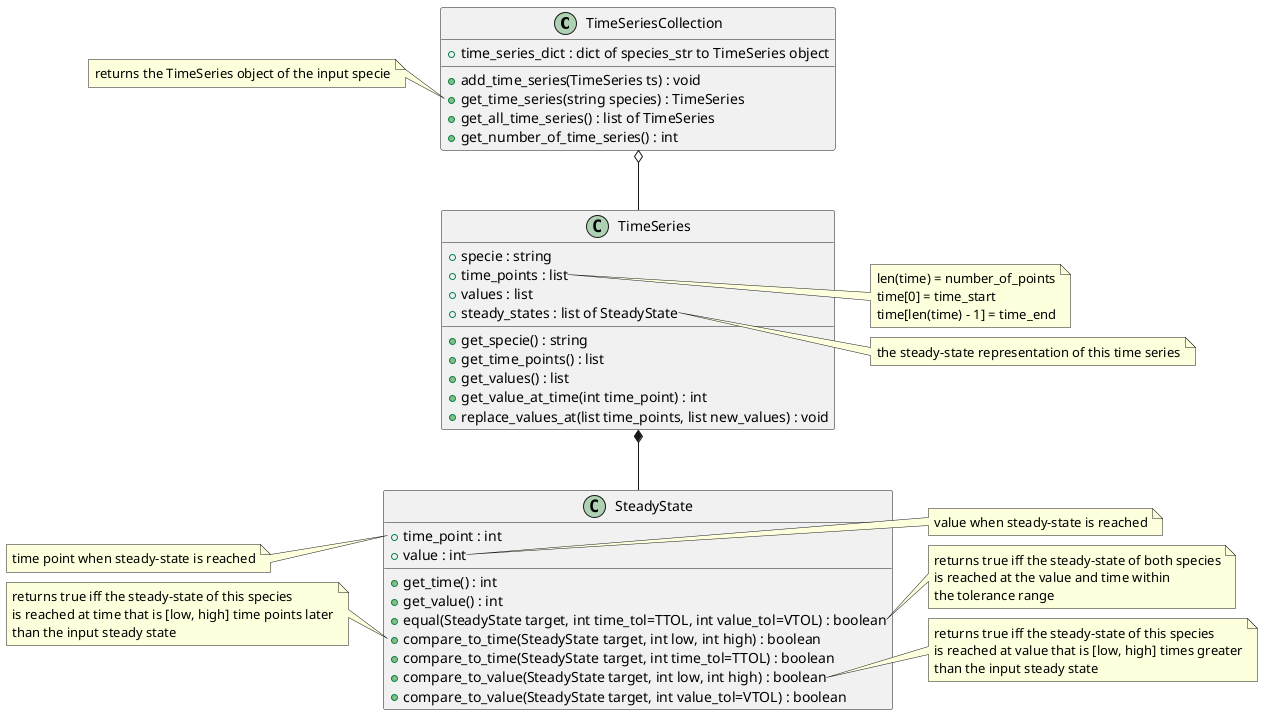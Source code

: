 @startuml

TimeSeriesCollection o-- TimeSeries

TimeSeries *-- SteadyState

class TimeSeriesCollection {
    +time_series_dict : dict of species_str to TimeSeries object
    +add_time_series(TimeSeries ts) : void
    +get_time_series(string species) : TimeSeries
    +get_all_time_series() : list of TimeSeries
    +get_number_of_time_series() : int
}

class TimeSeries {
    +specie : string
    +time_points : list
    +values : list
    +steady_states : list of SteadyState
    +get_specie() : string
    +get_time_points() : list
    +get_values() : list
    +get_value_at_time(int time_point) : int
    +replace_values_at(list time_points, list new_values) : void
}

class SteadyState {
    +time_point : int
    +value : int
    +get_time() : int
    +get_value() : int
    +equal(SteadyState target, int time_tol=TTOL, int value_tol=VTOL) : boolean
    +compare_to_time(SteadyState target, int low, int high) : boolean
    +compare_to_time(SteadyState target, int time_tol=TTOL) : boolean
    +compare_to_value(SteadyState target, int low, int high) : boolean
    +compare_to_value(SteadyState target, int value_tol=VTOL) : boolean
}

note left of TimeSeriesCollection::get_time_series {
    returns the TimeSeries object of the input specie
}

note right of TimeSeries::time {
    len(time) = number_of_points
    time[0] = time_start
    time[len(time) - 1] = time_end
}

note right of TimeSeries::steady_state {
    the steady-state representation of this time series
}

note left of SteadyState::time {
    time point when steady-state is reached
}

note right of SteadyState::value {
    value when steady-state is reached
}

note right of SteadyState::equal {
    returns true iff the steady-state of both species
    is reached at the value and time within
    the tolerance range
}

note left of SteadyState::compare_to_time {
    returns true iff the steady-state of this species
    is reached at time that is [low, high] time points later
    than the input steady state
}

note right of SteadyState::compare_to_value {
    returns true iff the steady-state of this species
    is reached at value that is [low, high] times greater
    than the input steady state
}

@enduml